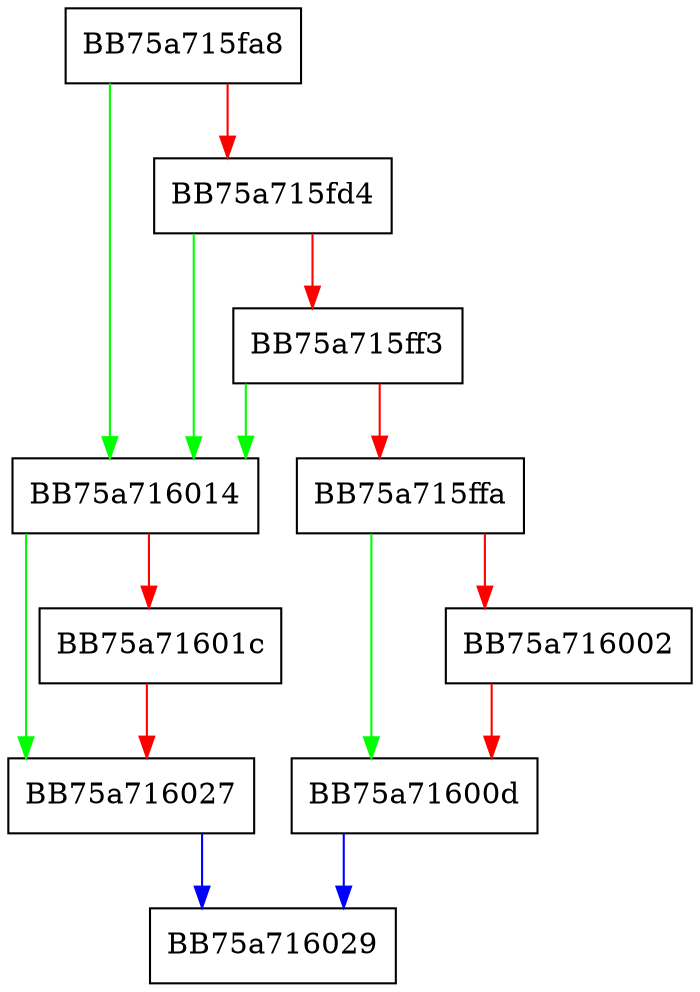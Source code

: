 digraph MpIsWindowsCoreSystemServer {
  node [shape="box"];
  graph [splines=ortho];
  BB75a715fa8 -> BB75a716014 [color="green"];
  BB75a715fa8 -> BB75a715fd4 [color="red"];
  BB75a715fd4 -> BB75a716014 [color="green"];
  BB75a715fd4 -> BB75a715ff3 [color="red"];
  BB75a715ff3 -> BB75a716014 [color="green"];
  BB75a715ff3 -> BB75a715ffa [color="red"];
  BB75a715ffa -> BB75a71600d [color="green"];
  BB75a715ffa -> BB75a716002 [color="red"];
  BB75a716002 -> BB75a71600d [color="red"];
  BB75a71600d -> BB75a716029 [color="blue"];
  BB75a716014 -> BB75a716027 [color="green"];
  BB75a716014 -> BB75a71601c [color="red"];
  BB75a71601c -> BB75a716027 [color="red"];
  BB75a716027 -> BB75a716029 [color="blue"];
}